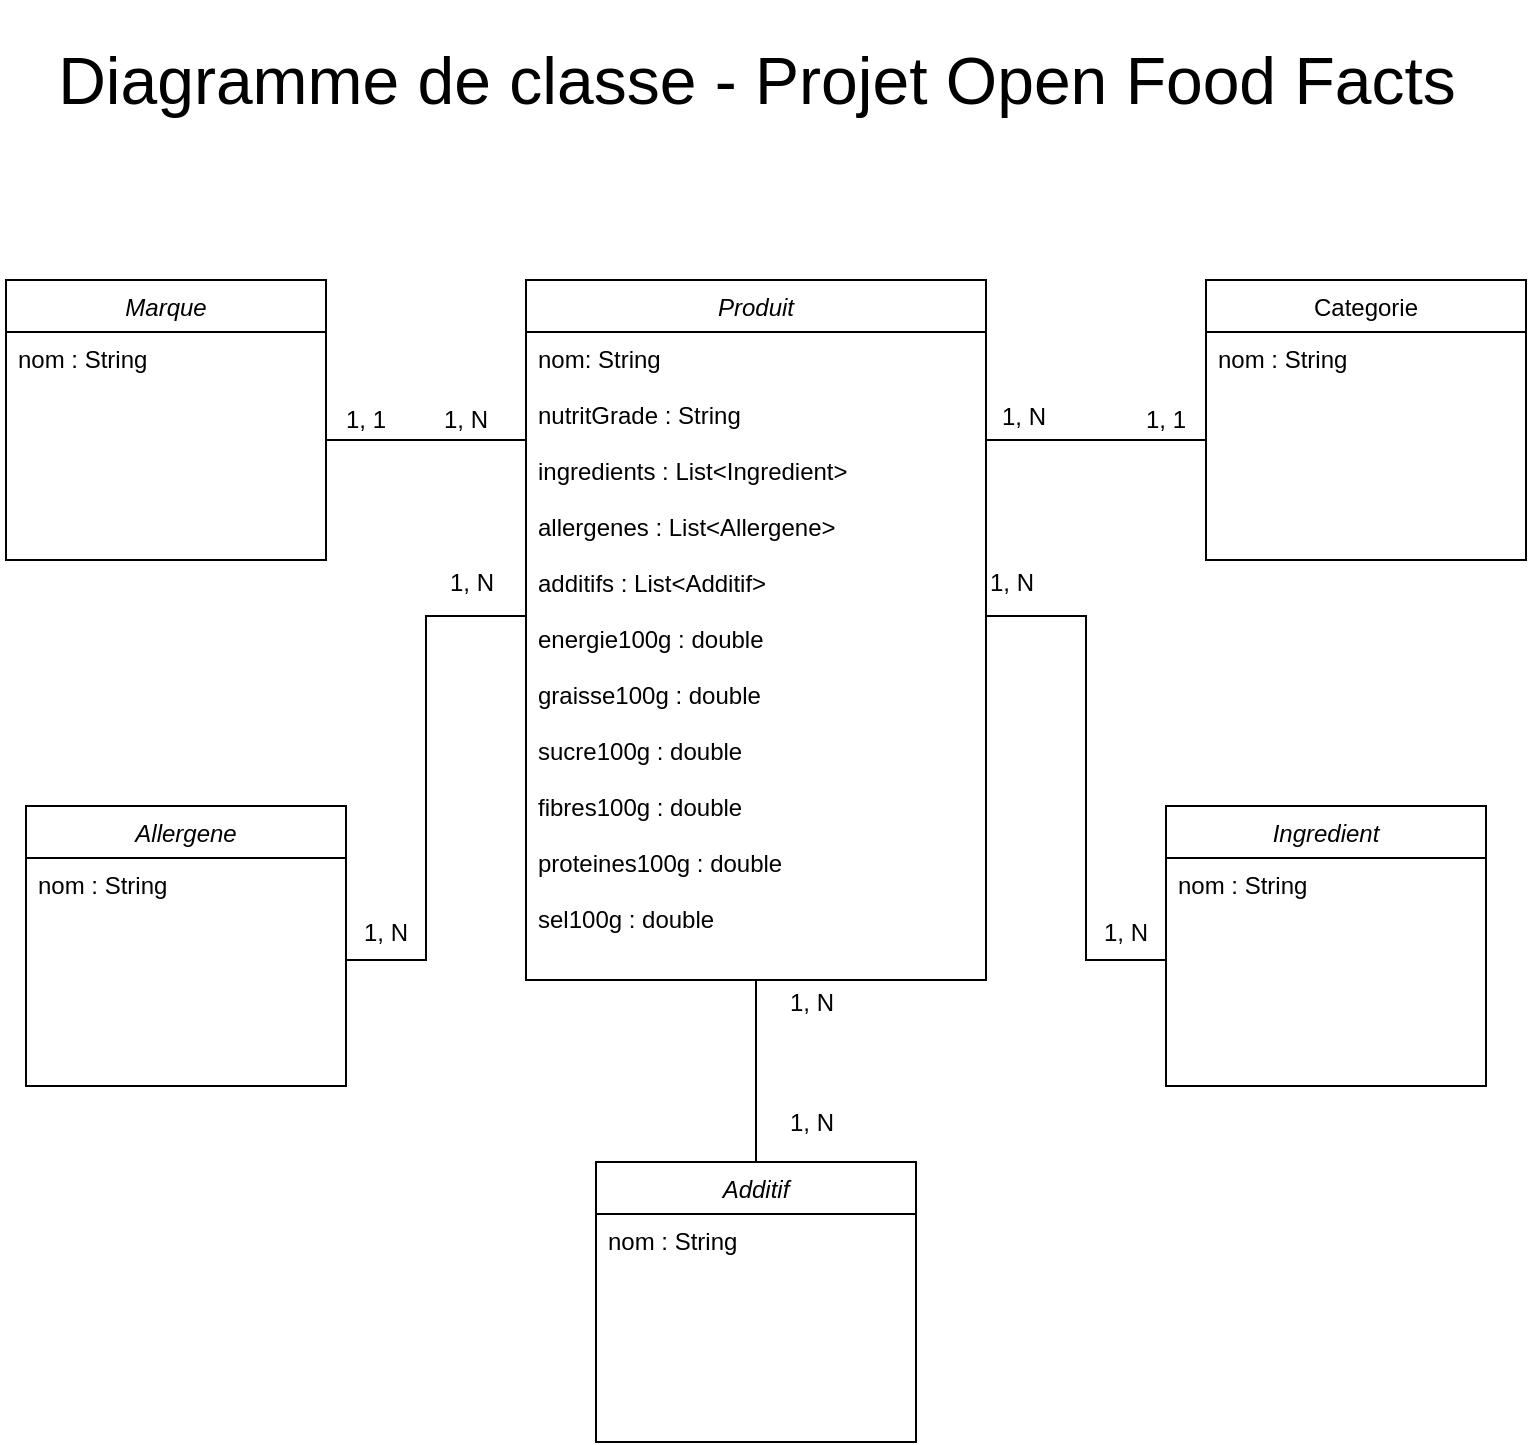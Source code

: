 <mxfile version="13.9.9" type="device"><diagram id="C5RBs43oDa-KdzZeNtuy" name="Page-1"><mxGraphModel dx="920" dy="941" grid="1" gridSize="10" guides="1" tooltips="1" connect="1" arrows="1" fold="1" page="1" pageScale="1" pageWidth="1169" pageHeight="827" math="0" shadow="0"><root><mxCell id="WIyWlLk6GJQsqaUBKTNV-0"/><mxCell id="WIyWlLk6GJQsqaUBKTNV-1" parent="WIyWlLk6GJQsqaUBKTNV-0"/><mxCell id="zkfFHV4jXpPFQw0GAbJ--0" value="Produit" style="swimlane;fontStyle=2;align=center;verticalAlign=top;childLayout=stackLayout;horizontal=1;startSize=26;horizontalStack=0;resizeParent=1;resizeLast=0;collapsible=1;marginBottom=0;rounded=0;shadow=0;strokeWidth=1;" parent="WIyWlLk6GJQsqaUBKTNV-1" vertex="1"><mxGeometry x="430" y="200" width="230" height="350" as="geometry"><mxRectangle x="230" y="140" width="160" height="26" as="alternateBounds"/></mxGeometry></mxCell><mxCell id="zkfFHV4jXpPFQw0GAbJ--2" value="nom: String&#10;&#10;nutritGrade : String&#10;&#10;ingredients : List&lt;Ingredient&gt;&#10;&#10;allergenes : List&lt;Allergene&gt;&#10;&#10;additifs : List&lt;Additif&gt;&#10;&#10;energie100g : double&#10;&#10;graisse100g : double&#10;&#10;sucre100g : double&#10;&#10;fibres100g : double&#10;&#10;proteines100g : double&#10;&#10;sel100g : double&#10;" style="text;align=left;verticalAlign=top;spacingLeft=4;spacingRight=4;overflow=hidden;rotatable=0;points=[[0,0.5],[1,0.5]];portConstraint=eastwest;rounded=0;shadow=0;html=0;" parent="zkfFHV4jXpPFQw0GAbJ--0" vertex="1"><mxGeometry y="26" width="230" height="324" as="geometry"/></mxCell><mxCell id="zkfFHV4jXpPFQw0GAbJ--17" value="Categorie" style="swimlane;fontStyle=0;align=center;verticalAlign=top;childLayout=stackLayout;horizontal=1;startSize=26;horizontalStack=0;resizeParent=1;resizeLast=0;collapsible=1;marginBottom=0;rounded=0;shadow=0;strokeWidth=1;" parent="WIyWlLk6GJQsqaUBKTNV-1" vertex="1"><mxGeometry x="770" y="200" width="160" height="140" as="geometry"><mxRectangle x="550" y="140" width="160" height="26" as="alternateBounds"/></mxGeometry></mxCell><mxCell id="zkfFHV4jXpPFQw0GAbJ--18" value="nom : String" style="text;align=left;verticalAlign=top;spacingLeft=4;spacingRight=4;overflow=hidden;rotatable=0;points=[[0,0.5],[1,0.5]];portConstraint=eastwest;" parent="zkfFHV4jXpPFQw0GAbJ--17" vertex="1"><mxGeometry y="26" width="160" height="26" as="geometry"/></mxCell><mxCell id="zkfFHV4jXpPFQw0GAbJ--26" value="" style="endArrow=none;shadow=0;strokeWidth=1;rounded=0;endFill=0;edgeStyle=elbowEdgeStyle;elbow=vertical;startArrow=none;startFill=0;" parent="WIyWlLk6GJQsqaUBKTNV-1" source="zkfFHV4jXpPFQw0GAbJ--0" target="zkfFHV4jXpPFQw0GAbJ--17" edge="1"><mxGeometry x="0.5" y="41" relative="1" as="geometry"><mxPoint x="530" y="332" as="sourcePoint"/><mxPoint x="690" y="332" as="targetPoint"/><mxPoint x="-40" y="32" as="offset"/><Array as="points"><mxPoint x="720" y="280"/></Array></mxGeometry></mxCell><mxCell id="zkfFHV4jXpPFQw0GAbJ--27" value="1, N" style="resizable=0;align=left;verticalAlign=bottom;labelBackgroundColor=none;fontSize=12;" parent="zkfFHV4jXpPFQw0GAbJ--26" connectable="0" vertex="1"><mxGeometry x="-1" relative="1" as="geometry"><mxPoint x="6" y="-3" as="offset"/></mxGeometry></mxCell><mxCell id="Uj5If9fqHz0PIuAeMd1g-0" value="Marque" style="swimlane;fontStyle=2;align=center;verticalAlign=top;childLayout=stackLayout;horizontal=1;startSize=26;horizontalStack=0;resizeParent=1;resizeLast=0;collapsible=1;marginBottom=0;rounded=0;shadow=0;strokeWidth=1;" parent="WIyWlLk6GJQsqaUBKTNV-1" vertex="1"><mxGeometry x="170" y="200" width="160" height="140" as="geometry"><mxRectangle x="230" y="140" width="160" height="26" as="alternateBounds"/></mxGeometry></mxCell><mxCell id="Uj5If9fqHz0PIuAeMd1g-1" value="nom : String" style="text;align=left;verticalAlign=top;spacingLeft=4;spacingRight=4;overflow=hidden;rotatable=0;points=[[0,0.5],[1,0.5]];portConstraint=eastwest;" parent="Uj5If9fqHz0PIuAeMd1g-0" vertex="1"><mxGeometry y="26" width="160" height="26" as="geometry"/></mxCell><mxCell id="Uj5If9fqHz0PIuAeMd1g-6" style="edgeStyle=orthogonalEdgeStyle;rounded=0;orthogonalLoop=1;jettySize=auto;html=1;startArrow=none;startFill=0;endArrow=none;endFill=0;" parent="WIyWlLk6GJQsqaUBKTNV-1" target="zkfFHV4jXpPFQw0GAbJ--2" edge="1"><mxGeometry relative="1" as="geometry"><mxPoint x="330" y="285" as="sourcePoint"/><Array as="points"><mxPoint x="330" y="280"/></Array></mxGeometry></mxCell><mxCell id="Uj5If9fqHz0PIuAeMd1g-7" value="1, N" style="text;html=1;strokeColor=none;fillColor=none;align=center;verticalAlign=middle;whiteSpace=wrap;rounded=0;" parent="WIyWlLk6GJQsqaUBKTNV-1" vertex="1"><mxGeometry x="380" y="260" width="40" height="20" as="geometry"/></mxCell><mxCell id="Uj5If9fqHz0PIuAeMd1g-8" value="1, 1" style="text;html=1;strokeColor=none;fillColor=none;align=center;verticalAlign=middle;whiteSpace=wrap;rounded=0;" parent="WIyWlLk6GJQsqaUBKTNV-1" vertex="1"><mxGeometry x="330" y="260" width="40" height="20" as="geometry"/></mxCell><mxCell id="Uj5If9fqHz0PIuAeMd1g-13" style="edgeStyle=orthogonalEdgeStyle;rounded=0;orthogonalLoop=1;jettySize=auto;html=1;startArrow=none;startFill=0;endArrow=none;endFill=0;" parent="WIyWlLk6GJQsqaUBKTNV-1" source="Uj5If9fqHz0PIuAeMd1g-9" target="zkfFHV4jXpPFQw0GAbJ--2" edge="1"><mxGeometry relative="1" as="geometry"><Array as="points"><mxPoint x="710" y="540"/><mxPoint x="710" y="368"/></Array></mxGeometry></mxCell><mxCell id="Uj5If9fqHz0PIuAeMd1g-9" value="Ingredient" style="swimlane;fontStyle=2;align=center;verticalAlign=top;childLayout=stackLayout;horizontal=1;startSize=26;horizontalStack=0;resizeParent=1;resizeLast=0;collapsible=1;marginBottom=0;rounded=0;shadow=0;strokeWidth=1;" parent="WIyWlLk6GJQsqaUBKTNV-1" vertex="1"><mxGeometry x="750" y="463" width="160" height="140" as="geometry"><mxRectangle x="230" y="140" width="160" height="26" as="alternateBounds"/></mxGeometry></mxCell><mxCell id="Uj5If9fqHz0PIuAeMd1g-10" value="nom : String" style="text;align=left;verticalAlign=top;spacingLeft=4;spacingRight=4;overflow=hidden;rotatable=0;points=[[0,0.5],[1,0.5]];portConstraint=eastwest;" parent="Uj5If9fqHz0PIuAeMd1g-9" vertex="1"><mxGeometry y="26" width="160" height="26" as="geometry"/></mxCell><mxCell id="Uj5If9fqHz0PIuAeMd1g-14" value="1, N" style="resizable=0;align=left;verticalAlign=bottom;labelBackgroundColor=none;fontSize=12;direction=south;" parent="WIyWlLk6GJQsqaUBKTNV-1" connectable="0" vertex="1"><mxGeometry x="717" y="535.001" as="geometry"/></mxCell><mxCell id="Uj5If9fqHz0PIuAeMd1g-15" value="1, N" style="resizable=0;align=left;verticalAlign=bottom;labelBackgroundColor=none;fontSize=12;" parent="WIyWlLk6GJQsqaUBKTNV-1" connectable="0" vertex="1"><mxGeometry x="660" y="360.001" as="geometry"/></mxCell><mxCell id="fXPZbjxXt11sdIf7-Bbe-2" style="edgeStyle=orthogonalEdgeStyle;rounded=0;orthogonalLoop=1;jettySize=auto;html=1;startArrow=none;startFill=0;endArrow=none;endFill=0;" edge="1" parent="WIyWlLk6GJQsqaUBKTNV-1" source="fXPZbjxXt11sdIf7-Bbe-0" target="zkfFHV4jXpPFQw0GAbJ--2"><mxGeometry relative="1" as="geometry"><Array as="points"><mxPoint x="380" y="540"/><mxPoint x="380" y="368"/></Array></mxGeometry></mxCell><mxCell id="fXPZbjxXt11sdIf7-Bbe-0" value="Allergene&#10;" style="swimlane;fontStyle=2;align=center;verticalAlign=top;childLayout=stackLayout;horizontal=1;startSize=26;horizontalStack=0;resizeParent=1;resizeLast=0;collapsible=1;marginBottom=0;rounded=0;shadow=0;strokeWidth=1;" vertex="1" parent="WIyWlLk6GJQsqaUBKTNV-1"><mxGeometry x="180" y="463" width="160" height="140" as="geometry"><mxRectangle x="230" y="140" width="160" height="26" as="alternateBounds"/></mxGeometry></mxCell><mxCell id="fXPZbjxXt11sdIf7-Bbe-1" value="nom : String" style="text;align=left;verticalAlign=top;spacingLeft=4;spacingRight=4;overflow=hidden;rotatable=0;points=[[0,0.5],[1,0.5]];portConstraint=eastwest;" vertex="1" parent="fXPZbjxXt11sdIf7-Bbe-0"><mxGeometry y="26" width="160" height="26" as="geometry"/></mxCell><mxCell id="fXPZbjxXt11sdIf7-Bbe-3" value="1, N" style="resizable=0;align=left;verticalAlign=bottom;labelBackgroundColor=none;fontSize=12;" connectable="0" vertex="1" parent="WIyWlLk6GJQsqaUBKTNV-1"><mxGeometry x="390" y="360.001" as="geometry"/></mxCell><mxCell id="fXPZbjxXt11sdIf7-Bbe-4" value="1, N" style="resizable=0;align=left;verticalAlign=bottom;labelBackgroundColor=none;fontSize=12;" connectable="0" vertex="1" parent="WIyWlLk6GJQsqaUBKTNV-1"><mxGeometry x="347" y="535.001" as="geometry"/></mxCell><mxCell id="fXPZbjxXt11sdIf7-Bbe-5" style="edgeStyle=orthogonalEdgeStyle;rounded=0;orthogonalLoop=1;jettySize=auto;html=1;entryX=0.5;entryY=1;entryDx=0;entryDy=0;entryPerimeter=0;startArrow=none;startFill=0;endArrow=none;endFill=0;" edge="1" parent="WIyWlLk6GJQsqaUBKTNV-1" source="fXPZbjxXt11sdIf7-Bbe-6" target="zkfFHV4jXpPFQw0GAbJ--2"><mxGeometry relative="1" as="geometry"><mxPoint x="690" y="459" as="targetPoint"/><Array as="points"><mxPoint x="545" y="600"/><mxPoint x="545" y="600"/></Array></mxGeometry></mxCell><mxCell id="fXPZbjxXt11sdIf7-Bbe-6" value="Additif" style="swimlane;fontStyle=2;align=center;verticalAlign=top;childLayout=stackLayout;horizontal=1;startSize=26;horizontalStack=0;resizeParent=1;resizeLast=0;collapsible=1;marginBottom=0;rounded=0;shadow=0;strokeWidth=1;" vertex="1" parent="WIyWlLk6GJQsqaUBKTNV-1"><mxGeometry x="465" y="641" width="160" height="140" as="geometry"><mxRectangle x="230" y="140" width="160" height="26" as="alternateBounds"/></mxGeometry></mxCell><mxCell id="fXPZbjxXt11sdIf7-Bbe-7" value="nom : String" style="text;align=left;verticalAlign=top;spacingLeft=4;spacingRight=4;overflow=hidden;rotatable=0;points=[[0,0.5],[1,0.5]];portConstraint=eastwest;" vertex="1" parent="fXPZbjxXt11sdIf7-Bbe-6"><mxGeometry y="26" width="160" height="26" as="geometry"/></mxCell><mxCell id="fXPZbjxXt11sdIf7-Bbe-9" value="1, N" style="resizable=0;align=left;verticalAlign=bottom;labelBackgroundColor=none;fontSize=12;" connectable="0" vertex="1" parent="WIyWlLk6GJQsqaUBKTNV-1"><mxGeometry x="560" y="570.001" as="geometry"/></mxCell><mxCell id="fXPZbjxXt11sdIf7-Bbe-10" value="1, N" style="resizable=0;align=left;verticalAlign=bottom;labelBackgroundColor=none;fontSize=12;" connectable="0" vertex="1" parent="WIyWlLk6GJQsqaUBKTNV-1"><mxGeometry x="560" y="630.001" as="geometry"/></mxCell><mxCell id="fXPZbjxXt11sdIf7-Bbe-11" value="1, 1" style="text;html=1;strokeColor=none;fillColor=none;align=center;verticalAlign=middle;whiteSpace=wrap;rounded=0;" vertex="1" parent="WIyWlLk6GJQsqaUBKTNV-1"><mxGeometry x="730" y="260" width="40" height="20" as="geometry"/></mxCell><mxCell id="fXPZbjxXt11sdIf7-Bbe-14" value="Diagramme de classe - Projet Open Food Facts" style="text;html=1;strokeColor=none;fillColor=none;align=center;verticalAlign=middle;whiteSpace=wrap;rounded=0;fontSize=33;" vertex="1" parent="WIyWlLk6GJQsqaUBKTNV-1"><mxGeometry x="167.5" y="60" width="755" height="80" as="geometry"/></mxCell></root></mxGraphModel></diagram></mxfile>